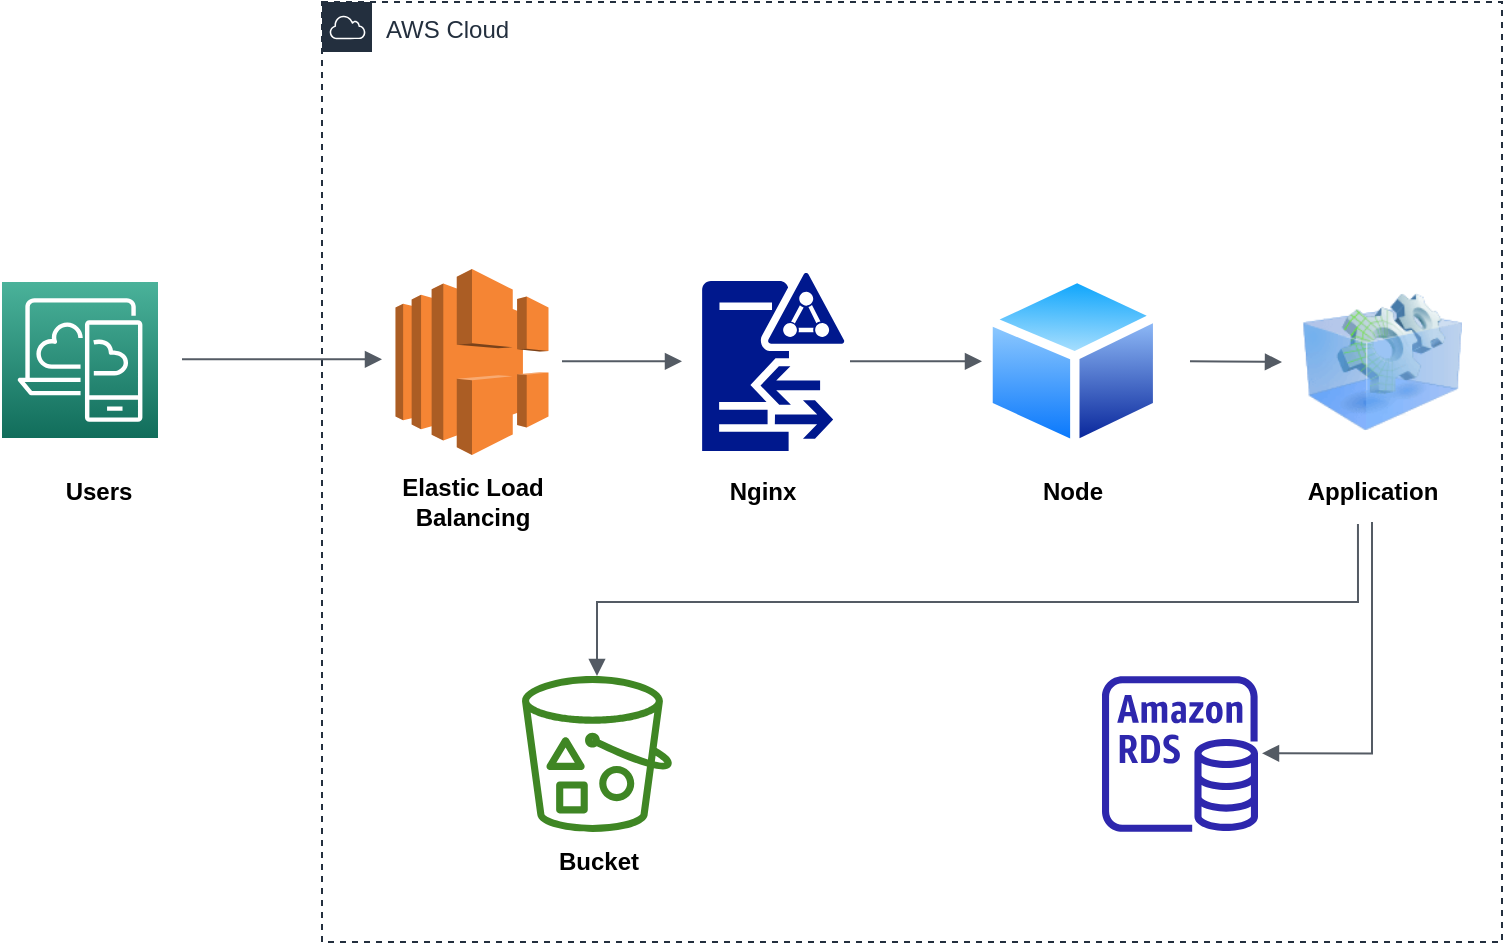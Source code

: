 <mxfile version="20.4.0" type="github"><diagram id="djYX_F24ko0P1zn-6vMS" name="第 1 页"><mxGraphModel dx="1069" dy="537" grid="1" gridSize="10" guides="1" tooltips="1" connect="1" arrows="1" fold="1" page="1" pageScale="1" pageWidth="827" pageHeight="1169" math="0" shadow="0"><root><mxCell id="0"/><mxCell id="1" parent="0"/><mxCell id="B3IIUdZC-V65bYcTOhMr-1" value="" style="sketch=0;points=[[0,0,0],[0.25,0,0],[0.5,0,0],[0.75,0,0],[1,0,0],[0,1,0],[0.25,1,0],[0.5,1,0],[0.75,1,0],[1,1,0],[0,0.25,0],[0,0.5,0],[0,0.75,0],[1,0.25,0],[1,0.5,0],[1,0.75,0]];outlineConnect=0;fontColor=#232F3E;gradientColor=#4AB29A;gradientDirection=north;fillColor=#116D5B;strokeColor=#ffffff;dashed=0;verticalLabelPosition=bottom;verticalAlign=top;align=center;html=1;fontSize=12;fontStyle=0;aspect=fixed;shape=mxgraph.aws4.resourceIcon;resIcon=mxgraph.aws4.desktop_and_app_streaming;" vertex="1" parent="1"><mxGeometry x="50" y="310" width="78" height="78" as="geometry"/></mxCell><mxCell id="B3IIUdZC-V65bYcTOhMr-2" value="&lt;b&gt;Users&lt;/b&gt;" style="text;html=1;align=center;verticalAlign=middle;resizable=0;points=[];autosize=1;strokeColor=none;fillColor=none;" vertex="1" parent="1"><mxGeometry x="68" y="400" width="60" height="30" as="geometry"/></mxCell><mxCell id="B3IIUdZC-V65bYcTOhMr-3" value="AWS Cloud" style="points=[[0,0],[0.25,0],[0.5,0],[0.75,0],[1,0],[1,0.25],[1,0.5],[1,0.75],[1,1],[0.75,1],[0.5,1],[0.25,1],[0,1],[0,0.75],[0,0.5],[0,0.25]];outlineConnect=0;gradientColor=none;html=1;whiteSpace=wrap;fontSize=12;fontStyle=0;container=1;pointerEvents=0;collapsible=0;recursiveResize=0;shape=mxgraph.aws4.group;grIcon=mxgraph.aws4.group_aws_cloud;strokeColor=#232F3E;fillColor=none;verticalAlign=top;align=left;spacingLeft=30;fontColor=#232F3E;dashed=1;" vertex="1" parent="1"><mxGeometry x="210" y="170" width="590" height="470" as="geometry"/></mxCell><mxCell id="B3IIUdZC-V65bYcTOhMr-4" value="" style="outlineConnect=0;dashed=0;verticalLabelPosition=bottom;verticalAlign=top;align=center;html=1;shape=mxgraph.aws3.elastic_load_balancing;fillColor=#F58534;gradientColor=none;" vertex="1" parent="B3IIUdZC-V65bYcTOhMr-3"><mxGeometry x="36.75" y="133.5" width="76.5" height="93" as="geometry"/></mxCell><mxCell id="B3IIUdZC-V65bYcTOhMr-5" value="&lt;b&gt;Elastic Load&lt;br&gt;Balancing&lt;/b&gt;" style="text;html=1;align=center;verticalAlign=middle;resizable=0;points=[];autosize=1;strokeColor=none;fillColor=none;" vertex="1" parent="B3IIUdZC-V65bYcTOhMr-3"><mxGeometry x="30" y="230" width="90" height="40" as="geometry"/></mxCell><mxCell id="B3IIUdZC-V65bYcTOhMr-6" value="" style="sketch=0;aspect=fixed;pointerEvents=1;shadow=0;dashed=0;html=1;strokeColor=none;labelPosition=center;verticalLabelPosition=bottom;verticalAlign=top;align=center;fillColor=#00188D;shape=mxgraph.mscae.enterprise.d" vertex="1" parent="B3IIUdZC-V65bYcTOhMr-3"><mxGeometry x="190" y="135.5" width="71.2" height="89" as="geometry"/></mxCell><mxCell id="B3IIUdZC-V65bYcTOhMr-8" value="&lt;b&gt;Nginx&lt;/b&gt;" style="text;html=1;align=center;verticalAlign=middle;resizable=0;points=[];autosize=1;strokeColor=none;fillColor=none;" vertex="1" parent="B3IIUdZC-V65bYcTOhMr-3"><mxGeometry x="190" y="230" width="60" height="30" as="geometry"/></mxCell><mxCell id="B3IIUdZC-V65bYcTOhMr-9" value="" style="aspect=fixed;perimeter=ellipsePerimeter;html=1;align=center;shadow=0;dashed=0;spacingTop=3;image;image=img/lib/active_directory/generic_node.svg;" vertex="1" parent="B3IIUdZC-V65bYcTOhMr-3"><mxGeometry x="330" y="135.5" width="90.82" height="89" as="geometry"/></mxCell><mxCell id="B3IIUdZC-V65bYcTOhMr-10" value="&lt;b&gt;Node&lt;/b&gt;" style="text;html=1;align=center;verticalAlign=middle;resizable=0;points=[];autosize=1;strokeColor=none;fillColor=none;" vertex="1" parent="B3IIUdZC-V65bYcTOhMr-3"><mxGeometry x="350.41" y="230" width="50" height="30" as="geometry"/></mxCell><mxCell id="B3IIUdZC-V65bYcTOhMr-12" value="" style="image;html=1;image=img/lib/clip_art/computers/Virtual_Application_128x128.png" vertex="1" parent="B3IIUdZC-V65bYcTOhMr-3"><mxGeometry x="490" y="140" width="80" height="80" as="geometry"/></mxCell><mxCell id="B3IIUdZC-V65bYcTOhMr-14" value="" style="sketch=0;outlineConnect=0;fontColor=#232F3E;gradientColor=none;fillColor=#2E27AD;strokeColor=none;dashed=0;verticalLabelPosition=bottom;verticalAlign=top;align=center;html=1;fontSize=12;fontStyle=0;aspect=fixed;pointerEvents=1;shape=mxgraph.aws4.rds_instance;" vertex="1" parent="B3IIUdZC-V65bYcTOhMr-3"><mxGeometry x="390" y="337" width="78" height="78" as="geometry"/></mxCell><mxCell id="B3IIUdZC-V65bYcTOhMr-13" value="&lt;b&gt;Application&lt;/b&gt;" style="text;html=1;align=center;verticalAlign=middle;resizable=0;points=[];autosize=1;strokeColor=none;fillColor=none;" vertex="1" parent="B3IIUdZC-V65bYcTOhMr-3"><mxGeometry x="480" y="230" width="90" height="30" as="geometry"/></mxCell><mxCell id="B3IIUdZC-V65bYcTOhMr-15" value="" style="sketch=0;outlineConnect=0;fontColor=#232F3E;gradientColor=none;fillColor=#3F8624;strokeColor=none;dashed=0;verticalLabelPosition=bottom;verticalAlign=top;align=center;html=1;fontSize=12;fontStyle=0;aspect=fixed;pointerEvents=1;shape=mxgraph.aws4.bucket_with_objects;" vertex="1" parent="B3IIUdZC-V65bYcTOhMr-3"><mxGeometry x="100" y="337" width="75" height="78" as="geometry"/></mxCell><mxCell id="B3IIUdZC-V65bYcTOhMr-17" value="" style="edgeStyle=orthogonalEdgeStyle;html=1;endArrow=block;elbow=vertical;startArrow=none;endFill=1;strokeColor=#545B64;rounded=0;" edge="1" parent="B3IIUdZC-V65bYcTOhMr-3"><mxGeometry width="100" relative="1" as="geometry"><mxPoint x="120" y="179.66" as="sourcePoint"/><mxPoint x="180" y="179.66" as="targetPoint"/></mxGeometry></mxCell><mxCell id="B3IIUdZC-V65bYcTOhMr-18" value="" style="edgeStyle=orthogonalEdgeStyle;html=1;endArrow=block;elbow=vertical;startArrow=none;endFill=1;strokeColor=#545B64;rounded=0;" edge="1" parent="B3IIUdZC-V65bYcTOhMr-3"><mxGeometry width="100" relative="1" as="geometry"><mxPoint x="264" y="179.66" as="sourcePoint"/><mxPoint x="330" y="179.66" as="targetPoint"/></mxGeometry></mxCell><mxCell id="B3IIUdZC-V65bYcTOhMr-19" value="" style="edgeStyle=orthogonalEdgeStyle;html=1;endArrow=block;elbow=vertical;startArrow=none;endFill=1;strokeColor=#545B64;rounded=0;" edge="1" parent="B3IIUdZC-V65bYcTOhMr-3"><mxGeometry width="100" relative="1" as="geometry"><mxPoint x="434" y="179.66" as="sourcePoint"/><mxPoint x="480" y="180" as="targetPoint"/><Array as="points"><mxPoint x="450" y="180"/><mxPoint x="450" y="180"/></Array></mxGeometry></mxCell><mxCell id="B3IIUdZC-V65bYcTOhMr-24" value="" style="edgeStyle=orthogonalEdgeStyle;html=1;endArrow=none;elbow=vertical;startArrow=block;startFill=1;strokeColor=#545B64;rounded=0;entryX=0.5;entryY=1;entryDx=0;entryDy=0;entryPerimeter=0;" edge="1" parent="B3IIUdZC-V65bYcTOhMr-3" target="B3IIUdZC-V65bYcTOhMr-13"><mxGeometry width="100" relative="1" as="geometry"><mxPoint x="470" y="375.66" as="sourcePoint"/><mxPoint x="570" y="375.66" as="targetPoint"/><Array as="points"><mxPoint x="525" y="376"/></Array></mxGeometry></mxCell><mxCell id="B3IIUdZC-V65bYcTOhMr-25" value="" style="edgeStyle=orthogonalEdgeStyle;html=1;endArrow=none;elbow=vertical;startArrow=block;startFill=1;strokeColor=#545B64;rounded=0;entryX=0.422;entryY=1.033;entryDx=0;entryDy=0;entryPerimeter=0;" edge="1" parent="B3IIUdZC-V65bYcTOhMr-3" source="B3IIUdZC-V65bYcTOhMr-15" target="B3IIUdZC-V65bYcTOhMr-13"><mxGeometry width="100" relative="1" as="geometry"><mxPoint x="261.2" y="300" as="sourcePoint"/><mxPoint x="361.2" y="300" as="targetPoint"/><Array as="points"><mxPoint x="137" y="300"/><mxPoint x="518" y="300"/></Array></mxGeometry></mxCell><mxCell id="B3IIUdZC-V65bYcTOhMr-26" value="&lt;b&gt;Bucket&lt;/b&gt;" style="text;html=1;align=center;verticalAlign=middle;resizable=0;points=[];autosize=1;strokeColor=none;fillColor=none;" vertex="1" parent="B3IIUdZC-V65bYcTOhMr-3"><mxGeometry x="107.5" y="415" width="60" height="30" as="geometry"/></mxCell><mxCell id="B3IIUdZC-V65bYcTOhMr-16" value="" style="edgeStyle=orthogonalEdgeStyle;html=1;endArrow=block;elbow=vertical;startArrow=none;endFill=1;strokeColor=#545B64;rounded=0;" edge="1" parent="1"><mxGeometry width="100" relative="1" as="geometry"><mxPoint x="140" y="348.66" as="sourcePoint"/><mxPoint x="240" y="348.66" as="targetPoint"/></mxGeometry></mxCell></root></mxGraphModel></diagram></mxfile>